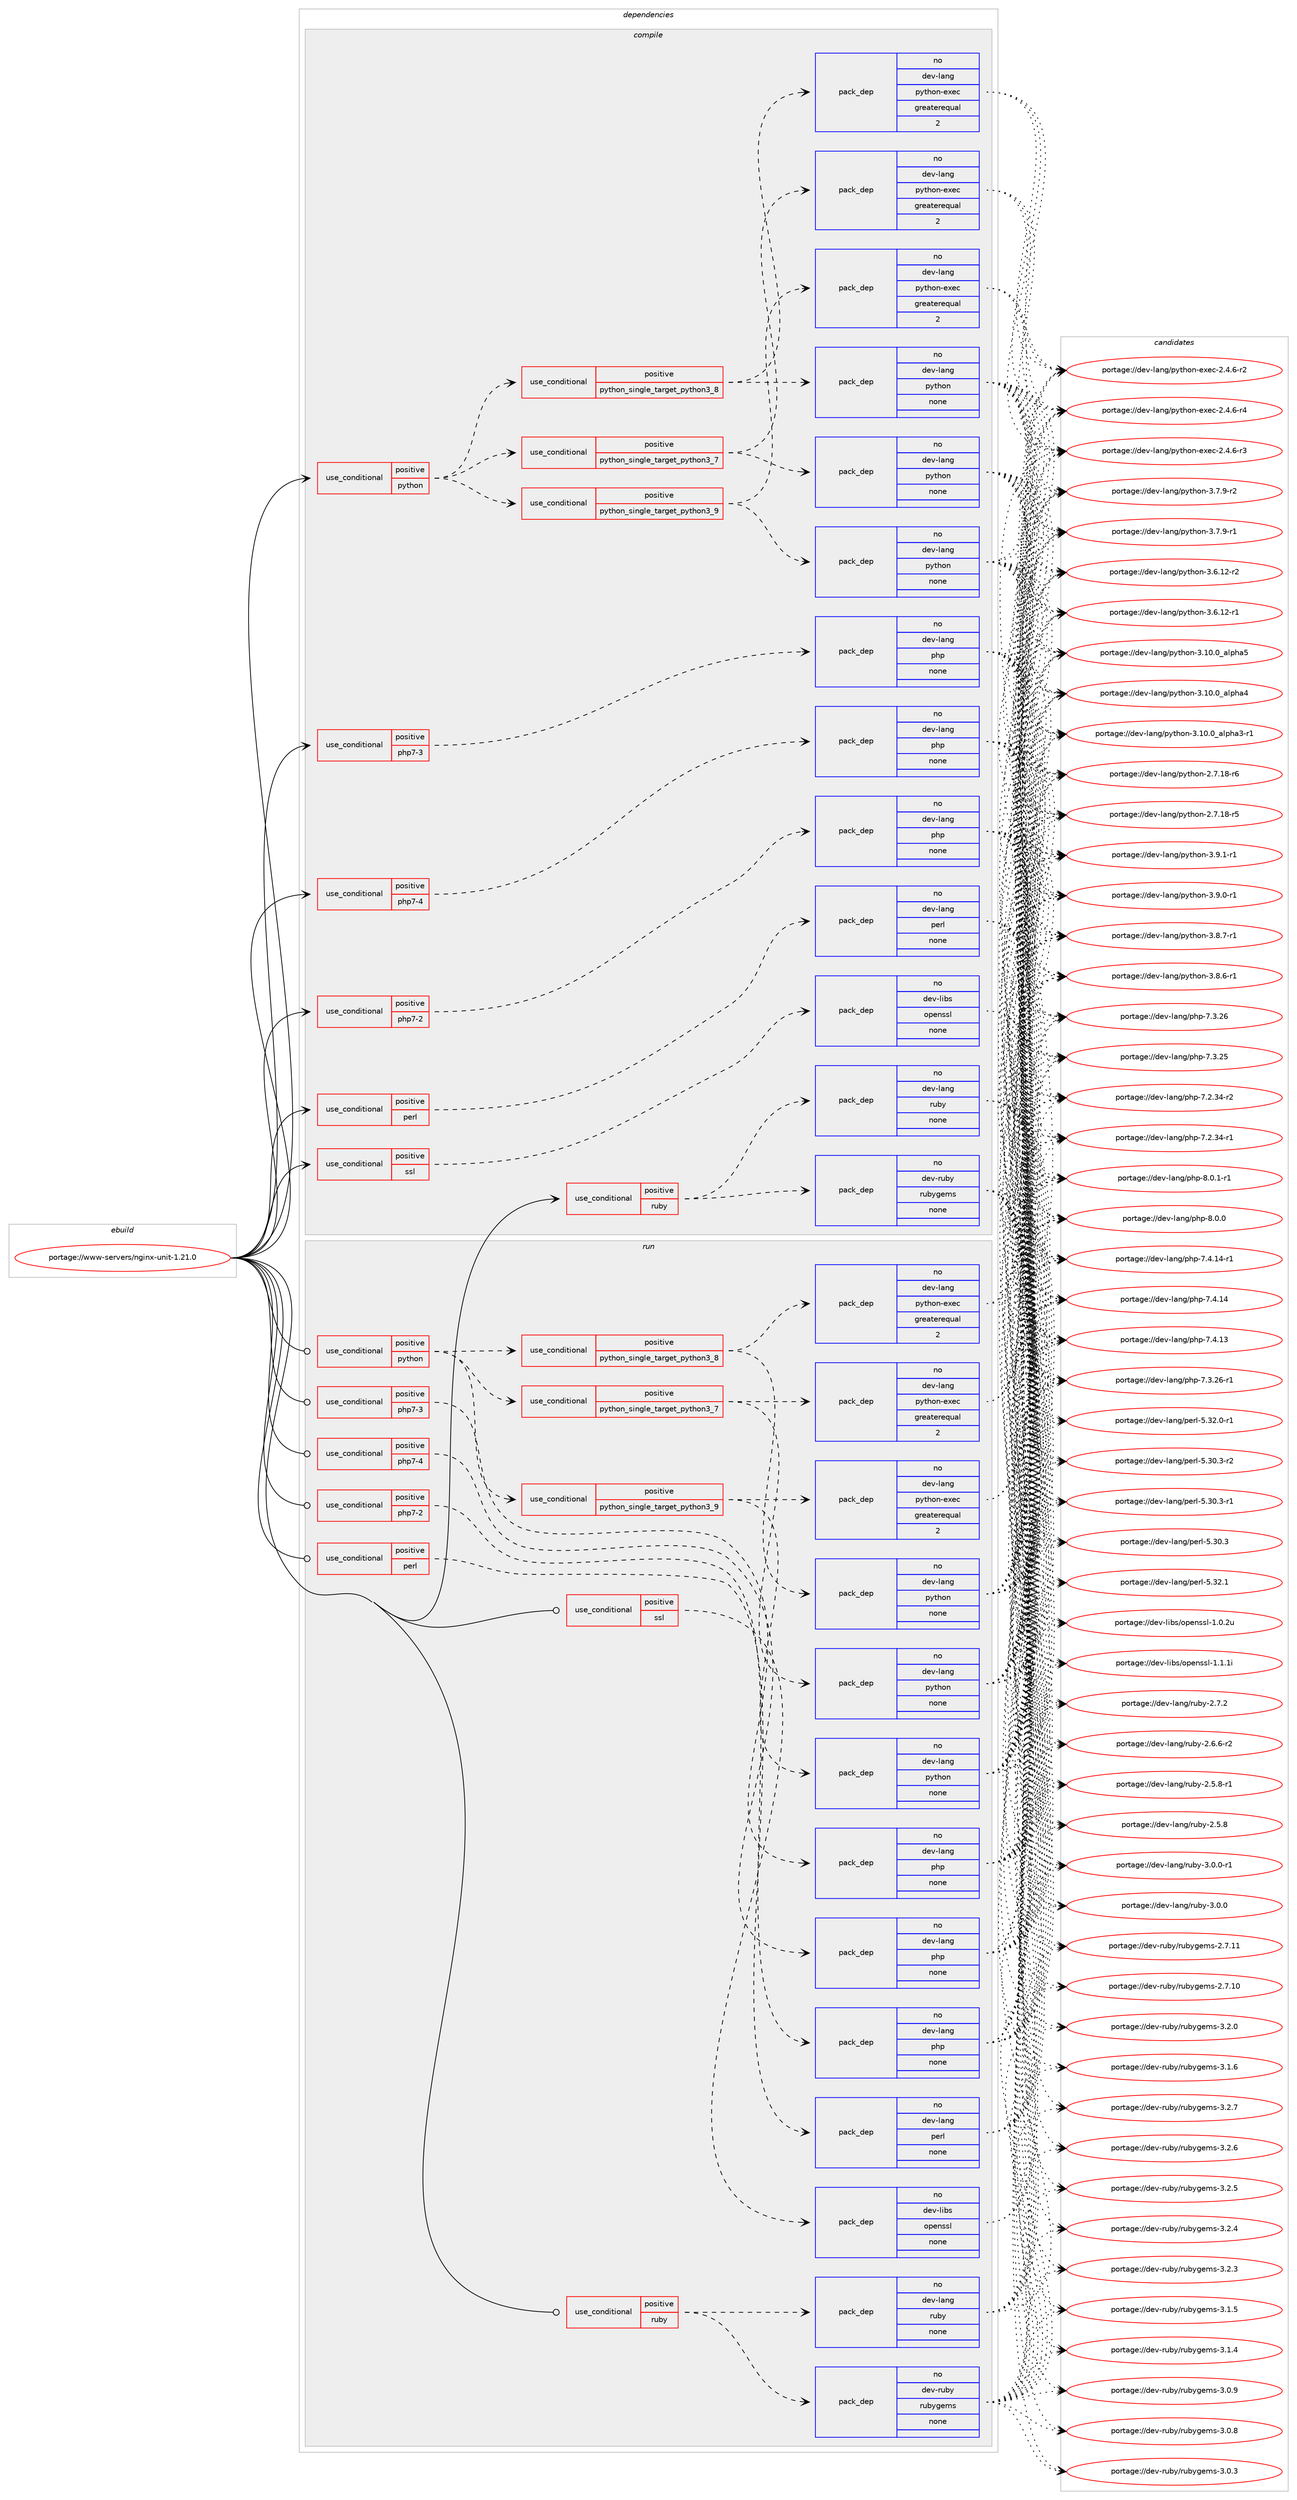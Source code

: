 digraph prolog {

# *************
# Graph options
# *************

newrank=true;
concentrate=true;
compound=true;
graph [rankdir=LR,fontname=Helvetica,fontsize=10,ranksep=1.5];#, ranksep=2.5, nodesep=0.2];
edge  [arrowhead=vee];
node  [fontname=Helvetica,fontsize=10];

# **********
# The ebuild
# **********

subgraph cluster_leftcol {
color=gray;
rank=same;
label=<<i>ebuild</i>>;
id [label="portage://www-servers/nginx-unit-1.21.0", color=red, width=4, href="../www-servers/nginx-unit-1.21.0.svg"];
}

# ****************
# The dependencies
# ****************

subgraph cluster_midcol {
color=gray;
label=<<i>dependencies</i>>;
subgraph cluster_compile {
fillcolor="#eeeeee";
style=filled;
label=<<i>compile</i>>;
subgraph cond739 {
dependency3598 [label=<<TABLE BORDER="0" CELLBORDER="1" CELLSPACING="0" CELLPADDING="4"><TR><TD ROWSPAN="3" CELLPADDING="10">use_conditional</TD></TR><TR><TD>positive</TD></TR><TR><TD>perl</TD></TR></TABLE>>, shape=none, color=red];
subgraph pack2818 {
dependency3599 [label=<<TABLE BORDER="0" CELLBORDER="1" CELLSPACING="0" CELLPADDING="4" WIDTH="220"><TR><TD ROWSPAN="6" CELLPADDING="30">pack_dep</TD></TR><TR><TD WIDTH="110">no</TD></TR><TR><TD>dev-lang</TD></TR><TR><TD>perl</TD></TR><TR><TD>none</TD></TR><TR><TD></TD></TR></TABLE>>, shape=none, color=blue];
}
dependency3598:e -> dependency3599:w [weight=20,style="dashed",arrowhead="vee"];
}
id:e -> dependency3598:w [weight=20,style="solid",arrowhead="vee"];
subgraph cond740 {
dependency3600 [label=<<TABLE BORDER="0" CELLBORDER="1" CELLSPACING="0" CELLPADDING="4"><TR><TD ROWSPAN="3" CELLPADDING="10">use_conditional</TD></TR><TR><TD>positive</TD></TR><TR><TD>php7-2</TD></TR></TABLE>>, shape=none, color=red];
subgraph pack2819 {
dependency3601 [label=<<TABLE BORDER="0" CELLBORDER="1" CELLSPACING="0" CELLPADDING="4" WIDTH="220"><TR><TD ROWSPAN="6" CELLPADDING="30">pack_dep</TD></TR><TR><TD WIDTH="110">no</TD></TR><TR><TD>dev-lang</TD></TR><TR><TD>php</TD></TR><TR><TD>none</TD></TR><TR><TD></TD></TR></TABLE>>, shape=none, color=blue];
}
dependency3600:e -> dependency3601:w [weight=20,style="dashed",arrowhead="vee"];
}
id:e -> dependency3600:w [weight=20,style="solid",arrowhead="vee"];
subgraph cond741 {
dependency3602 [label=<<TABLE BORDER="0" CELLBORDER="1" CELLSPACING="0" CELLPADDING="4"><TR><TD ROWSPAN="3" CELLPADDING="10">use_conditional</TD></TR><TR><TD>positive</TD></TR><TR><TD>php7-3</TD></TR></TABLE>>, shape=none, color=red];
subgraph pack2820 {
dependency3603 [label=<<TABLE BORDER="0" CELLBORDER="1" CELLSPACING="0" CELLPADDING="4" WIDTH="220"><TR><TD ROWSPAN="6" CELLPADDING="30">pack_dep</TD></TR><TR><TD WIDTH="110">no</TD></TR><TR><TD>dev-lang</TD></TR><TR><TD>php</TD></TR><TR><TD>none</TD></TR><TR><TD></TD></TR></TABLE>>, shape=none, color=blue];
}
dependency3602:e -> dependency3603:w [weight=20,style="dashed",arrowhead="vee"];
}
id:e -> dependency3602:w [weight=20,style="solid",arrowhead="vee"];
subgraph cond742 {
dependency3604 [label=<<TABLE BORDER="0" CELLBORDER="1" CELLSPACING="0" CELLPADDING="4"><TR><TD ROWSPAN="3" CELLPADDING="10">use_conditional</TD></TR><TR><TD>positive</TD></TR><TR><TD>php7-4</TD></TR></TABLE>>, shape=none, color=red];
subgraph pack2821 {
dependency3605 [label=<<TABLE BORDER="0" CELLBORDER="1" CELLSPACING="0" CELLPADDING="4" WIDTH="220"><TR><TD ROWSPAN="6" CELLPADDING="30">pack_dep</TD></TR><TR><TD WIDTH="110">no</TD></TR><TR><TD>dev-lang</TD></TR><TR><TD>php</TD></TR><TR><TD>none</TD></TR><TR><TD></TD></TR></TABLE>>, shape=none, color=blue];
}
dependency3604:e -> dependency3605:w [weight=20,style="dashed",arrowhead="vee"];
}
id:e -> dependency3604:w [weight=20,style="solid",arrowhead="vee"];
subgraph cond743 {
dependency3606 [label=<<TABLE BORDER="0" CELLBORDER="1" CELLSPACING="0" CELLPADDING="4"><TR><TD ROWSPAN="3" CELLPADDING="10">use_conditional</TD></TR><TR><TD>positive</TD></TR><TR><TD>python</TD></TR></TABLE>>, shape=none, color=red];
subgraph cond744 {
dependency3607 [label=<<TABLE BORDER="0" CELLBORDER="1" CELLSPACING="0" CELLPADDING="4"><TR><TD ROWSPAN="3" CELLPADDING="10">use_conditional</TD></TR><TR><TD>positive</TD></TR><TR><TD>python_single_target_python3_7</TD></TR></TABLE>>, shape=none, color=red];
subgraph pack2822 {
dependency3608 [label=<<TABLE BORDER="0" CELLBORDER="1" CELLSPACING="0" CELLPADDING="4" WIDTH="220"><TR><TD ROWSPAN="6" CELLPADDING="30">pack_dep</TD></TR><TR><TD WIDTH="110">no</TD></TR><TR><TD>dev-lang</TD></TR><TR><TD>python</TD></TR><TR><TD>none</TD></TR><TR><TD></TD></TR></TABLE>>, shape=none, color=blue];
}
dependency3607:e -> dependency3608:w [weight=20,style="dashed",arrowhead="vee"];
subgraph pack2823 {
dependency3609 [label=<<TABLE BORDER="0" CELLBORDER="1" CELLSPACING="0" CELLPADDING="4" WIDTH="220"><TR><TD ROWSPAN="6" CELLPADDING="30">pack_dep</TD></TR><TR><TD WIDTH="110">no</TD></TR><TR><TD>dev-lang</TD></TR><TR><TD>python-exec</TD></TR><TR><TD>greaterequal</TD></TR><TR><TD>2</TD></TR></TABLE>>, shape=none, color=blue];
}
dependency3607:e -> dependency3609:w [weight=20,style="dashed",arrowhead="vee"];
}
dependency3606:e -> dependency3607:w [weight=20,style="dashed",arrowhead="vee"];
subgraph cond745 {
dependency3610 [label=<<TABLE BORDER="0" CELLBORDER="1" CELLSPACING="0" CELLPADDING="4"><TR><TD ROWSPAN="3" CELLPADDING="10">use_conditional</TD></TR><TR><TD>positive</TD></TR><TR><TD>python_single_target_python3_8</TD></TR></TABLE>>, shape=none, color=red];
subgraph pack2824 {
dependency3611 [label=<<TABLE BORDER="0" CELLBORDER="1" CELLSPACING="0" CELLPADDING="4" WIDTH="220"><TR><TD ROWSPAN="6" CELLPADDING="30">pack_dep</TD></TR><TR><TD WIDTH="110">no</TD></TR><TR><TD>dev-lang</TD></TR><TR><TD>python</TD></TR><TR><TD>none</TD></TR><TR><TD></TD></TR></TABLE>>, shape=none, color=blue];
}
dependency3610:e -> dependency3611:w [weight=20,style="dashed",arrowhead="vee"];
subgraph pack2825 {
dependency3612 [label=<<TABLE BORDER="0" CELLBORDER="1" CELLSPACING="0" CELLPADDING="4" WIDTH="220"><TR><TD ROWSPAN="6" CELLPADDING="30">pack_dep</TD></TR><TR><TD WIDTH="110">no</TD></TR><TR><TD>dev-lang</TD></TR><TR><TD>python-exec</TD></TR><TR><TD>greaterequal</TD></TR><TR><TD>2</TD></TR></TABLE>>, shape=none, color=blue];
}
dependency3610:e -> dependency3612:w [weight=20,style="dashed",arrowhead="vee"];
}
dependency3606:e -> dependency3610:w [weight=20,style="dashed",arrowhead="vee"];
subgraph cond746 {
dependency3613 [label=<<TABLE BORDER="0" CELLBORDER="1" CELLSPACING="0" CELLPADDING="4"><TR><TD ROWSPAN="3" CELLPADDING="10">use_conditional</TD></TR><TR><TD>positive</TD></TR><TR><TD>python_single_target_python3_9</TD></TR></TABLE>>, shape=none, color=red];
subgraph pack2826 {
dependency3614 [label=<<TABLE BORDER="0" CELLBORDER="1" CELLSPACING="0" CELLPADDING="4" WIDTH="220"><TR><TD ROWSPAN="6" CELLPADDING="30">pack_dep</TD></TR><TR><TD WIDTH="110">no</TD></TR><TR><TD>dev-lang</TD></TR><TR><TD>python</TD></TR><TR><TD>none</TD></TR><TR><TD></TD></TR></TABLE>>, shape=none, color=blue];
}
dependency3613:e -> dependency3614:w [weight=20,style="dashed",arrowhead="vee"];
subgraph pack2827 {
dependency3615 [label=<<TABLE BORDER="0" CELLBORDER="1" CELLSPACING="0" CELLPADDING="4" WIDTH="220"><TR><TD ROWSPAN="6" CELLPADDING="30">pack_dep</TD></TR><TR><TD WIDTH="110">no</TD></TR><TR><TD>dev-lang</TD></TR><TR><TD>python-exec</TD></TR><TR><TD>greaterequal</TD></TR><TR><TD>2</TD></TR></TABLE>>, shape=none, color=blue];
}
dependency3613:e -> dependency3615:w [weight=20,style="dashed",arrowhead="vee"];
}
dependency3606:e -> dependency3613:w [weight=20,style="dashed",arrowhead="vee"];
}
id:e -> dependency3606:w [weight=20,style="solid",arrowhead="vee"];
subgraph cond747 {
dependency3616 [label=<<TABLE BORDER="0" CELLBORDER="1" CELLSPACING="0" CELLPADDING="4"><TR><TD ROWSPAN="3" CELLPADDING="10">use_conditional</TD></TR><TR><TD>positive</TD></TR><TR><TD>ruby</TD></TR></TABLE>>, shape=none, color=red];
subgraph pack2828 {
dependency3617 [label=<<TABLE BORDER="0" CELLBORDER="1" CELLSPACING="0" CELLPADDING="4" WIDTH="220"><TR><TD ROWSPAN="6" CELLPADDING="30">pack_dep</TD></TR><TR><TD WIDTH="110">no</TD></TR><TR><TD>dev-lang</TD></TR><TR><TD>ruby</TD></TR><TR><TD>none</TD></TR><TR><TD></TD></TR></TABLE>>, shape=none, color=blue];
}
dependency3616:e -> dependency3617:w [weight=20,style="dashed",arrowhead="vee"];
subgraph pack2829 {
dependency3618 [label=<<TABLE BORDER="0" CELLBORDER="1" CELLSPACING="0" CELLPADDING="4" WIDTH="220"><TR><TD ROWSPAN="6" CELLPADDING="30">pack_dep</TD></TR><TR><TD WIDTH="110">no</TD></TR><TR><TD>dev-ruby</TD></TR><TR><TD>rubygems</TD></TR><TR><TD>none</TD></TR><TR><TD></TD></TR></TABLE>>, shape=none, color=blue];
}
dependency3616:e -> dependency3618:w [weight=20,style="dashed",arrowhead="vee"];
}
id:e -> dependency3616:w [weight=20,style="solid",arrowhead="vee"];
subgraph cond748 {
dependency3619 [label=<<TABLE BORDER="0" CELLBORDER="1" CELLSPACING="0" CELLPADDING="4"><TR><TD ROWSPAN="3" CELLPADDING="10">use_conditional</TD></TR><TR><TD>positive</TD></TR><TR><TD>ssl</TD></TR></TABLE>>, shape=none, color=red];
subgraph pack2830 {
dependency3620 [label=<<TABLE BORDER="0" CELLBORDER="1" CELLSPACING="0" CELLPADDING="4" WIDTH="220"><TR><TD ROWSPAN="6" CELLPADDING="30">pack_dep</TD></TR><TR><TD WIDTH="110">no</TD></TR><TR><TD>dev-libs</TD></TR><TR><TD>openssl</TD></TR><TR><TD>none</TD></TR><TR><TD></TD></TR></TABLE>>, shape=none, color=blue];
}
dependency3619:e -> dependency3620:w [weight=20,style="dashed",arrowhead="vee"];
}
id:e -> dependency3619:w [weight=20,style="solid",arrowhead="vee"];
}
subgraph cluster_compileandrun {
fillcolor="#eeeeee";
style=filled;
label=<<i>compile and run</i>>;
}
subgraph cluster_run {
fillcolor="#eeeeee";
style=filled;
label=<<i>run</i>>;
subgraph cond749 {
dependency3621 [label=<<TABLE BORDER="0" CELLBORDER="1" CELLSPACING="0" CELLPADDING="4"><TR><TD ROWSPAN="3" CELLPADDING="10">use_conditional</TD></TR><TR><TD>positive</TD></TR><TR><TD>perl</TD></TR></TABLE>>, shape=none, color=red];
subgraph pack2831 {
dependency3622 [label=<<TABLE BORDER="0" CELLBORDER="1" CELLSPACING="0" CELLPADDING="4" WIDTH="220"><TR><TD ROWSPAN="6" CELLPADDING="30">pack_dep</TD></TR><TR><TD WIDTH="110">no</TD></TR><TR><TD>dev-lang</TD></TR><TR><TD>perl</TD></TR><TR><TD>none</TD></TR><TR><TD></TD></TR></TABLE>>, shape=none, color=blue];
}
dependency3621:e -> dependency3622:w [weight=20,style="dashed",arrowhead="vee"];
}
id:e -> dependency3621:w [weight=20,style="solid",arrowhead="odot"];
subgraph cond750 {
dependency3623 [label=<<TABLE BORDER="0" CELLBORDER="1" CELLSPACING="0" CELLPADDING="4"><TR><TD ROWSPAN="3" CELLPADDING="10">use_conditional</TD></TR><TR><TD>positive</TD></TR><TR><TD>php7-2</TD></TR></TABLE>>, shape=none, color=red];
subgraph pack2832 {
dependency3624 [label=<<TABLE BORDER="0" CELLBORDER="1" CELLSPACING="0" CELLPADDING="4" WIDTH="220"><TR><TD ROWSPAN="6" CELLPADDING="30">pack_dep</TD></TR><TR><TD WIDTH="110">no</TD></TR><TR><TD>dev-lang</TD></TR><TR><TD>php</TD></TR><TR><TD>none</TD></TR><TR><TD></TD></TR></TABLE>>, shape=none, color=blue];
}
dependency3623:e -> dependency3624:w [weight=20,style="dashed",arrowhead="vee"];
}
id:e -> dependency3623:w [weight=20,style="solid",arrowhead="odot"];
subgraph cond751 {
dependency3625 [label=<<TABLE BORDER="0" CELLBORDER="1" CELLSPACING="0" CELLPADDING="4"><TR><TD ROWSPAN="3" CELLPADDING="10">use_conditional</TD></TR><TR><TD>positive</TD></TR><TR><TD>php7-3</TD></TR></TABLE>>, shape=none, color=red];
subgraph pack2833 {
dependency3626 [label=<<TABLE BORDER="0" CELLBORDER="1" CELLSPACING="0" CELLPADDING="4" WIDTH="220"><TR><TD ROWSPAN="6" CELLPADDING="30">pack_dep</TD></TR><TR><TD WIDTH="110">no</TD></TR><TR><TD>dev-lang</TD></TR><TR><TD>php</TD></TR><TR><TD>none</TD></TR><TR><TD></TD></TR></TABLE>>, shape=none, color=blue];
}
dependency3625:e -> dependency3626:w [weight=20,style="dashed",arrowhead="vee"];
}
id:e -> dependency3625:w [weight=20,style="solid",arrowhead="odot"];
subgraph cond752 {
dependency3627 [label=<<TABLE BORDER="0" CELLBORDER="1" CELLSPACING="0" CELLPADDING="4"><TR><TD ROWSPAN="3" CELLPADDING="10">use_conditional</TD></TR><TR><TD>positive</TD></TR><TR><TD>php7-4</TD></TR></TABLE>>, shape=none, color=red];
subgraph pack2834 {
dependency3628 [label=<<TABLE BORDER="0" CELLBORDER="1" CELLSPACING="0" CELLPADDING="4" WIDTH="220"><TR><TD ROWSPAN="6" CELLPADDING="30">pack_dep</TD></TR><TR><TD WIDTH="110">no</TD></TR><TR><TD>dev-lang</TD></TR><TR><TD>php</TD></TR><TR><TD>none</TD></TR><TR><TD></TD></TR></TABLE>>, shape=none, color=blue];
}
dependency3627:e -> dependency3628:w [weight=20,style="dashed",arrowhead="vee"];
}
id:e -> dependency3627:w [weight=20,style="solid",arrowhead="odot"];
subgraph cond753 {
dependency3629 [label=<<TABLE BORDER="0" CELLBORDER="1" CELLSPACING="0" CELLPADDING="4"><TR><TD ROWSPAN="3" CELLPADDING="10">use_conditional</TD></TR><TR><TD>positive</TD></TR><TR><TD>python</TD></TR></TABLE>>, shape=none, color=red];
subgraph cond754 {
dependency3630 [label=<<TABLE BORDER="0" CELLBORDER="1" CELLSPACING="0" CELLPADDING="4"><TR><TD ROWSPAN="3" CELLPADDING="10">use_conditional</TD></TR><TR><TD>positive</TD></TR><TR><TD>python_single_target_python3_7</TD></TR></TABLE>>, shape=none, color=red];
subgraph pack2835 {
dependency3631 [label=<<TABLE BORDER="0" CELLBORDER="1" CELLSPACING="0" CELLPADDING="4" WIDTH="220"><TR><TD ROWSPAN="6" CELLPADDING="30">pack_dep</TD></TR><TR><TD WIDTH="110">no</TD></TR><TR><TD>dev-lang</TD></TR><TR><TD>python</TD></TR><TR><TD>none</TD></TR><TR><TD></TD></TR></TABLE>>, shape=none, color=blue];
}
dependency3630:e -> dependency3631:w [weight=20,style="dashed",arrowhead="vee"];
subgraph pack2836 {
dependency3632 [label=<<TABLE BORDER="0" CELLBORDER="1" CELLSPACING="0" CELLPADDING="4" WIDTH="220"><TR><TD ROWSPAN="6" CELLPADDING="30">pack_dep</TD></TR><TR><TD WIDTH="110">no</TD></TR><TR><TD>dev-lang</TD></TR><TR><TD>python-exec</TD></TR><TR><TD>greaterequal</TD></TR><TR><TD>2</TD></TR></TABLE>>, shape=none, color=blue];
}
dependency3630:e -> dependency3632:w [weight=20,style="dashed",arrowhead="vee"];
}
dependency3629:e -> dependency3630:w [weight=20,style="dashed",arrowhead="vee"];
subgraph cond755 {
dependency3633 [label=<<TABLE BORDER="0" CELLBORDER="1" CELLSPACING="0" CELLPADDING="4"><TR><TD ROWSPAN="3" CELLPADDING="10">use_conditional</TD></TR><TR><TD>positive</TD></TR><TR><TD>python_single_target_python3_8</TD></TR></TABLE>>, shape=none, color=red];
subgraph pack2837 {
dependency3634 [label=<<TABLE BORDER="0" CELLBORDER="1" CELLSPACING="0" CELLPADDING="4" WIDTH="220"><TR><TD ROWSPAN="6" CELLPADDING="30">pack_dep</TD></TR><TR><TD WIDTH="110">no</TD></TR><TR><TD>dev-lang</TD></TR><TR><TD>python</TD></TR><TR><TD>none</TD></TR><TR><TD></TD></TR></TABLE>>, shape=none, color=blue];
}
dependency3633:e -> dependency3634:w [weight=20,style="dashed",arrowhead="vee"];
subgraph pack2838 {
dependency3635 [label=<<TABLE BORDER="0" CELLBORDER="1" CELLSPACING="0" CELLPADDING="4" WIDTH="220"><TR><TD ROWSPAN="6" CELLPADDING="30">pack_dep</TD></TR><TR><TD WIDTH="110">no</TD></TR><TR><TD>dev-lang</TD></TR><TR><TD>python-exec</TD></TR><TR><TD>greaterequal</TD></TR><TR><TD>2</TD></TR></TABLE>>, shape=none, color=blue];
}
dependency3633:e -> dependency3635:w [weight=20,style="dashed",arrowhead="vee"];
}
dependency3629:e -> dependency3633:w [weight=20,style="dashed",arrowhead="vee"];
subgraph cond756 {
dependency3636 [label=<<TABLE BORDER="0" CELLBORDER="1" CELLSPACING="0" CELLPADDING="4"><TR><TD ROWSPAN="3" CELLPADDING="10">use_conditional</TD></TR><TR><TD>positive</TD></TR><TR><TD>python_single_target_python3_9</TD></TR></TABLE>>, shape=none, color=red];
subgraph pack2839 {
dependency3637 [label=<<TABLE BORDER="0" CELLBORDER="1" CELLSPACING="0" CELLPADDING="4" WIDTH="220"><TR><TD ROWSPAN="6" CELLPADDING="30">pack_dep</TD></TR><TR><TD WIDTH="110">no</TD></TR><TR><TD>dev-lang</TD></TR><TR><TD>python</TD></TR><TR><TD>none</TD></TR><TR><TD></TD></TR></TABLE>>, shape=none, color=blue];
}
dependency3636:e -> dependency3637:w [weight=20,style="dashed",arrowhead="vee"];
subgraph pack2840 {
dependency3638 [label=<<TABLE BORDER="0" CELLBORDER="1" CELLSPACING="0" CELLPADDING="4" WIDTH="220"><TR><TD ROWSPAN="6" CELLPADDING="30">pack_dep</TD></TR><TR><TD WIDTH="110">no</TD></TR><TR><TD>dev-lang</TD></TR><TR><TD>python-exec</TD></TR><TR><TD>greaterequal</TD></TR><TR><TD>2</TD></TR></TABLE>>, shape=none, color=blue];
}
dependency3636:e -> dependency3638:w [weight=20,style="dashed",arrowhead="vee"];
}
dependency3629:e -> dependency3636:w [weight=20,style="dashed",arrowhead="vee"];
}
id:e -> dependency3629:w [weight=20,style="solid",arrowhead="odot"];
subgraph cond757 {
dependency3639 [label=<<TABLE BORDER="0" CELLBORDER="1" CELLSPACING="0" CELLPADDING="4"><TR><TD ROWSPAN="3" CELLPADDING="10">use_conditional</TD></TR><TR><TD>positive</TD></TR><TR><TD>ruby</TD></TR></TABLE>>, shape=none, color=red];
subgraph pack2841 {
dependency3640 [label=<<TABLE BORDER="0" CELLBORDER="1" CELLSPACING="0" CELLPADDING="4" WIDTH="220"><TR><TD ROWSPAN="6" CELLPADDING="30">pack_dep</TD></TR><TR><TD WIDTH="110">no</TD></TR><TR><TD>dev-lang</TD></TR><TR><TD>ruby</TD></TR><TR><TD>none</TD></TR><TR><TD></TD></TR></TABLE>>, shape=none, color=blue];
}
dependency3639:e -> dependency3640:w [weight=20,style="dashed",arrowhead="vee"];
subgraph pack2842 {
dependency3641 [label=<<TABLE BORDER="0" CELLBORDER="1" CELLSPACING="0" CELLPADDING="4" WIDTH="220"><TR><TD ROWSPAN="6" CELLPADDING="30">pack_dep</TD></TR><TR><TD WIDTH="110">no</TD></TR><TR><TD>dev-ruby</TD></TR><TR><TD>rubygems</TD></TR><TR><TD>none</TD></TR><TR><TD></TD></TR></TABLE>>, shape=none, color=blue];
}
dependency3639:e -> dependency3641:w [weight=20,style="dashed",arrowhead="vee"];
}
id:e -> dependency3639:w [weight=20,style="solid",arrowhead="odot"];
subgraph cond758 {
dependency3642 [label=<<TABLE BORDER="0" CELLBORDER="1" CELLSPACING="0" CELLPADDING="4"><TR><TD ROWSPAN="3" CELLPADDING="10">use_conditional</TD></TR><TR><TD>positive</TD></TR><TR><TD>ssl</TD></TR></TABLE>>, shape=none, color=red];
subgraph pack2843 {
dependency3643 [label=<<TABLE BORDER="0" CELLBORDER="1" CELLSPACING="0" CELLPADDING="4" WIDTH="220"><TR><TD ROWSPAN="6" CELLPADDING="30">pack_dep</TD></TR><TR><TD WIDTH="110">no</TD></TR><TR><TD>dev-libs</TD></TR><TR><TD>openssl</TD></TR><TR><TD>none</TD></TR><TR><TD></TD></TR></TABLE>>, shape=none, color=blue];
}
dependency3642:e -> dependency3643:w [weight=20,style="dashed",arrowhead="vee"];
}
id:e -> dependency3642:w [weight=20,style="solid",arrowhead="odot"];
}
}

# **************
# The candidates
# **************

subgraph cluster_choices {
rank=same;
color=gray;
label=<<i>candidates</i>>;

subgraph choice2818 {
color=black;
nodesep=1;
choice10010111845108971101034711210111410845534651504649 [label="portage://dev-lang/perl-5.32.1", color=red, width=4,href="../dev-lang/perl-5.32.1.svg"];
choice100101118451089711010347112101114108455346515046484511449 [label="portage://dev-lang/perl-5.32.0-r1", color=red, width=4,href="../dev-lang/perl-5.32.0-r1.svg"];
choice100101118451089711010347112101114108455346514846514511450 [label="portage://dev-lang/perl-5.30.3-r2", color=red, width=4,href="../dev-lang/perl-5.30.3-r2.svg"];
choice100101118451089711010347112101114108455346514846514511449 [label="portage://dev-lang/perl-5.30.3-r1", color=red, width=4,href="../dev-lang/perl-5.30.3-r1.svg"];
choice10010111845108971101034711210111410845534651484651 [label="portage://dev-lang/perl-5.30.3", color=red, width=4,href="../dev-lang/perl-5.30.3.svg"];
dependency3599:e -> choice10010111845108971101034711210111410845534651504649:w [style=dotted,weight="100"];
dependency3599:e -> choice100101118451089711010347112101114108455346515046484511449:w [style=dotted,weight="100"];
dependency3599:e -> choice100101118451089711010347112101114108455346514846514511450:w [style=dotted,weight="100"];
dependency3599:e -> choice100101118451089711010347112101114108455346514846514511449:w [style=dotted,weight="100"];
dependency3599:e -> choice10010111845108971101034711210111410845534651484651:w [style=dotted,weight="100"];
}
subgraph choice2819 {
color=black;
nodesep=1;
choice1001011184510897110103471121041124556464846494511449 [label="portage://dev-lang/php-8.0.1-r1", color=red, width=4,href="../dev-lang/php-8.0.1-r1.svg"];
choice100101118451089711010347112104112455646484648 [label="portage://dev-lang/php-8.0.0", color=red, width=4,href="../dev-lang/php-8.0.0.svg"];
choice100101118451089711010347112104112455546524649524511449 [label="portage://dev-lang/php-7.4.14-r1", color=red, width=4,href="../dev-lang/php-7.4.14-r1.svg"];
choice10010111845108971101034711210411245554652464952 [label="portage://dev-lang/php-7.4.14", color=red, width=4,href="../dev-lang/php-7.4.14.svg"];
choice10010111845108971101034711210411245554652464951 [label="portage://dev-lang/php-7.4.13", color=red, width=4,href="../dev-lang/php-7.4.13.svg"];
choice100101118451089711010347112104112455546514650544511449 [label="portage://dev-lang/php-7.3.26-r1", color=red, width=4,href="../dev-lang/php-7.3.26-r1.svg"];
choice10010111845108971101034711210411245554651465054 [label="portage://dev-lang/php-7.3.26", color=red, width=4,href="../dev-lang/php-7.3.26.svg"];
choice10010111845108971101034711210411245554651465053 [label="portage://dev-lang/php-7.3.25", color=red, width=4,href="../dev-lang/php-7.3.25.svg"];
choice100101118451089711010347112104112455546504651524511450 [label="portage://dev-lang/php-7.2.34-r2", color=red, width=4,href="../dev-lang/php-7.2.34-r2.svg"];
choice100101118451089711010347112104112455546504651524511449 [label="portage://dev-lang/php-7.2.34-r1", color=red, width=4,href="../dev-lang/php-7.2.34-r1.svg"];
dependency3601:e -> choice1001011184510897110103471121041124556464846494511449:w [style=dotted,weight="100"];
dependency3601:e -> choice100101118451089711010347112104112455646484648:w [style=dotted,weight="100"];
dependency3601:e -> choice100101118451089711010347112104112455546524649524511449:w [style=dotted,weight="100"];
dependency3601:e -> choice10010111845108971101034711210411245554652464952:w [style=dotted,weight="100"];
dependency3601:e -> choice10010111845108971101034711210411245554652464951:w [style=dotted,weight="100"];
dependency3601:e -> choice100101118451089711010347112104112455546514650544511449:w [style=dotted,weight="100"];
dependency3601:e -> choice10010111845108971101034711210411245554651465054:w [style=dotted,weight="100"];
dependency3601:e -> choice10010111845108971101034711210411245554651465053:w [style=dotted,weight="100"];
dependency3601:e -> choice100101118451089711010347112104112455546504651524511450:w [style=dotted,weight="100"];
dependency3601:e -> choice100101118451089711010347112104112455546504651524511449:w [style=dotted,weight="100"];
}
subgraph choice2820 {
color=black;
nodesep=1;
choice1001011184510897110103471121041124556464846494511449 [label="portage://dev-lang/php-8.0.1-r1", color=red, width=4,href="../dev-lang/php-8.0.1-r1.svg"];
choice100101118451089711010347112104112455646484648 [label="portage://dev-lang/php-8.0.0", color=red, width=4,href="../dev-lang/php-8.0.0.svg"];
choice100101118451089711010347112104112455546524649524511449 [label="portage://dev-lang/php-7.4.14-r1", color=red, width=4,href="../dev-lang/php-7.4.14-r1.svg"];
choice10010111845108971101034711210411245554652464952 [label="portage://dev-lang/php-7.4.14", color=red, width=4,href="../dev-lang/php-7.4.14.svg"];
choice10010111845108971101034711210411245554652464951 [label="portage://dev-lang/php-7.4.13", color=red, width=4,href="../dev-lang/php-7.4.13.svg"];
choice100101118451089711010347112104112455546514650544511449 [label="portage://dev-lang/php-7.3.26-r1", color=red, width=4,href="../dev-lang/php-7.3.26-r1.svg"];
choice10010111845108971101034711210411245554651465054 [label="portage://dev-lang/php-7.3.26", color=red, width=4,href="../dev-lang/php-7.3.26.svg"];
choice10010111845108971101034711210411245554651465053 [label="portage://dev-lang/php-7.3.25", color=red, width=4,href="../dev-lang/php-7.3.25.svg"];
choice100101118451089711010347112104112455546504651524511450 [label="portage://dev-lang/php-7.2.34-r2", color=red, width=4,href="../dev-lang/php-7.2.34-r2.svg"];
choice100101118451089711010347112104112455546504651524511449 [label="portage://dev-lang/php-7.2.34-r1", color=red, width=4,href="../dev-lang/php-7.2.34-r1.svg"];
dependency3603:e -> choice1001011184510897110103471121041124556464846494511449:w [style=dotted,weight="100"];
dependency3603:e -> choice100101118451089711010347112104112455646484648:w [style=dotted,weight="100"];
dependency3603:e -> choice100101118451089711010347112104112455546524649524511449:w [style=dotted,weight="100"];
dependency3603:e -> choice10010111845108971101034711210411245554652464952:w [style=dotted,weight="100"];
dependency3603:e -> choice10010111845108971101034711210411245554652464951:w [style=dotted,weight="100"];
dependency3603:e -> choice100101118451089711010347112104112455546514650544511449:w [style=dotted,weight="100"];
dependency3603:e -> choice10010111845108971101034711210411245554651465054:w [style=dotted,weight="100"];
dependency3603:e -> choice10010111845108971101034711210411245554651465053:w [style=dotted,weight="100"];
dependency3603:e -> choice100101118451089711010347112104112455546504651524511450:w [style=dotted,weight="100"];
dependency3603:e -> choice100101118451089711010347112104112455546504651524511449:w [style=dotted,weight="100"];
}
subgraph choice2821 {
color=black;
nodesep=1;
choice1001011184510897110103471121041124556464846494511449 [label="portage://dev-lang/php-8.0.1-r1", color=red, width=4,href="../dev-lang/php-8.0.1-r1.svg"];
choice100101118451089711010347112104112455646484648 [label="portage://dev-lang/php-8.0.0", color=red, width=4,href="../dev-lang/php-8.0.0.svg"];
choice100101118451089711010347112104112455546524649524511449 [label="portage://dev-lang/php-7.4.14-r1", color=red, width=4,href="../dev-lang/php-7.4.14-r1.svg"];
choice10010111845108971101034711210411245554652464952 [label="portage://dev-lang/php-7.4.14", color=red, width=4,href="../dev-lang/php-7.4.14.svg"];
choice10010111845108971101034711210411245554652464951 [label="portage://dev-lang/php-7.4.13", color=red, width=4,href="../dev-lang/php-7.4.13.svg"];
choice100101118451089711010347112104112455546514650544511449 [label="portage://dev-lang/php-7.3.26-r1", color=red, width=4,href="../dev-lang/php-7.3.26-r1.svg"];
choice10010111845108971101034711210411245554651465054 [label="portage://dev-lang/php-7.3.26", color=red, width=4,href="../dev-lang/php-7.3.26.svg"];
choice10010111845108971101034711210411245554651465053 [label="portage://dev-lang/php-7.3.25", color=red, width=4,href="../dev-lang/php-7.3.25.svg"];
choice100101118451089711010347112104112455546504651524511450 [label="portage://dev-lang/php-7.2.34-r2", color=red, width=4,href="../dev-lang/php-7.2.34-r2.svg"];
choice100101118451089711010347112104112455546504651524511449 [label="portage://dev-lang/php-7.2.34-r1", color=red, width=4,href="../dev-lang/php-7.2.34-r1.svg"];
dependency3605:e -> choice1001011184510897110103471121041124556464846494511449:w [style=dotted,weight="100"];
dependency3605:e -> choice100101118451089711010347112104112455646484648:w [style=dotted,weight="100"];
dependency3605:e -> choice100101118451089711010347112104112455546524649524511449:w [style=dotted,weight="100"];
dependency3605:e -> choice10010111845108971101034711210411245554652464952:w [style=dotted,weight="100"];
dependency3605:e -> choice10010111845108971101034711210411245554652464951:w [style=dotted,weight="100"];
dependency3605:e -> choice100101118451089711010347112104112455546514650544511449:w [style=dotted,weight="100"];
dependency3605:e -> choice10010111845108971101034711210411245554651465054:w [style=dotted,weight="100"];
dependency3605:e -> choice10010111845108971101034711210411245554651465053:w [style=dotted,weight="100"];
dependency3605:e -> choice100101118451089711010347112104112455546504651524511450:w [style=dotted,weight="100"];
dependency3605:e -> choice100101118451089711010347112104112455546504651524511449:w [style=dotted,weight="100"];
}
subgraph choice2822 {
color=black;
nodesep=1;
choice1001011184510897110103471121211161041111104551465746494511449 [label="portage://dev-lang/python-3.9.1-r1", color=red, width=4,href="../dev-lang/python-3.9.1-r1.svg"];
choice1001011184510897110103471121211161041111104551465746484511449 [label="portage://dev-lang/python-3.9.0-r1", color=red, width=4,href="../dev-lang/python-3.9.0-r1.svg"];
choice1001011184510897110103471121211161041111104551465646554511449 [label="portage://dev-lang/python-3.8.7-r1", color=red, width=4,href="../dev-lang/python-3.8.7-r1.svg"];
choice1001011184510897110103471121211161041111104551465646544511449 [label="portage://dev-lang/python-3.8.6-r1", color=red, width=4,href="../dev-lang/python-3.8.6-r1.svg"];
choice1001011184510897110103471121211161041111104551465546574511450 [label="portage://dev-lang/python-3.7.9-r2", color=red, width=4,href="../dev-lang/python-3.7.9-r2.svg"];
choice1001011184510897110103471121211161041111104551465546574511449 [label="portage://dev-lang/python-3.7.9-r1", color=red, width=4,href="../dev-lang/python-3.7.9-r1.svg"];
choice100101118451089711010347112121116104111110455146544649504511450 [label="portage://dev-lang/python-3.6.12-r2", color=red, width=4,href="../dev-lang/python-3.6.12-r2.svg"];
choice100101118451089711010347112121116104111110455146544649504511449 [label="portage://dev-lang/python-3.6.12-r1", color=red, width=4,href="../dev-lang/python-3.6.12-r1.svg"];
choice1001011184510897110103471121211161041111104551464948464895971081121049753 [label="portage://dev-lang/python-3.10.0_alpha5", color=red, width=4,href="../dev-lang/python-3.10.0_alpha5.svg"];
choice1001011184510897110103471121211161041111104551464948464895971081121049752 [label="portage://dev-lang/python-3.10.0_alpha4", color=red, width=4,href="../dev-lang/python-3.10.0_alpha4.svg"];
choice10010111845108971101034711212111610411111045514649484648959710811210497514511449 [label="portage://dev-lang/python-3.10.0_alpha3-r1", color=red, width=4,href="../dev-lang/python-3.10.0_alpha3-r1.svg"];
choice100101118451089711010347112121116104111110455046554649564511454 [label="portage://dev-lang/python-2.7.18-r6", color=red, width=4,href="../dev-lang/python-2.7.18-r6.svg"];
choice100101118451089711010347112121116104111110455046554649564511453 [label="portage://dev-lang/python-2.7.18-r5", color=red, width=4,href="../dev-lang/python-2.7.18-r5.svg"];
dependency3608:e -> choice1001011184510897110103471121211161041111104551465746494511449:w [style=dotted,weight="100"];
dependency3608:e -> choice1001011184510897110103471121211161041111104551465746484511449:w [style=dotted,weight="100"];
dependency3608:e -> choice1001011184510897110103471121211161041111104551465646554511449:w [style=dotted,weight="100"];
dependency3608:e -> choice1001011184510897110103471121211161041111104551465646544511449:w [style=dotted,weight="100"];
dependency3608:e -> choice1001011184510897110103471121211161041111104551465546574511450:w [style=dotted,weight="100"];
dependency3608:e -> choice1001011184510897110103471121211161041111104551465546574511449:w [style=dotted,weight="100"];
dependency3608:e -> choice100101118451089711010347112121116104111110455146544649504511450:w [style=dotted,weight="100"];
dependency3608:e -> choice100101118451089711010347112121116104111110455146544649504511449:w [style=dotted,weight="100"];
dependency3608:e -> choice1001011184510897110103471121211161041111104551464948464895971081121049753:w [style=dotted,weight="100"];
dependency3608:e -> choice1001011184510897110103471121211161041111104551464948464895971081121049752:w [style=dotted,weight="100"];
dependency3608:e -> choice10010111845108971101034711212111610411111045514649484648959710811210497514511449:w [style=dotted,weight="100"];
dependency3608:e -> choice100101118451089711010347112121116104111110455046554649564511454:w [style=dotted,weight="100"];
dependency3608:e -> choice100101118451089711010347112121116104111110455046554649564511453:w [style=dotted,weight="100"];
}
subgraph choice2823 {
color=black;
nodesep=1;
choice10010111845108971101034711212111610411111045101120101994550465246544511452 [label="portage://dev-lang/python-exec-2.4.6-r4", color=red, width=4,href="../dev-lang/python-exec-2.4.6-r4.svg"];
choice10010111845108971101034711212111610411111045101120101994550465246544511451 [label="portage://dev-lang/python-exec-2.4.6-r3", color=red, width=4,href="../dev-lang/python-exec-2.4.6-r3.svg"];
choice10010111845108971101034711212111610411111045101120101994550465246544511450 [label="portage://dev-lang/python-exec-2.4.6-r2", color=red, width=4,href="../dev-lang/python-exec-2.4.6-r2.svg"];
dependency3609:e -> choice10010111845108971101034711212111610411111045101120101994550465246544511452:w [style=dotted,weight="100"];
dependency3609:e -> choice10010111845108971101034711212111610411111045101120101994550465246544511451:w [style=dotted,weight="100"];
dependency3609:e -> choice10010111845108971101034711212111610411111045101120101994550465246544511450:w [style=dotted,weight="100"];
}
subgraph choice2824 {
color=black;
nodesep=1;
choice1001011184510897110103471121211161041111104551465746494511449 [label="portage://dev-lang/python-3.9.1-r1", color=red, width=4,href="../dev-lang/python-3.9.1-r1.svg"];
choice1001011184510897110103471121211161041111104551465746484511449 [label="portage://dev-lang/python-3.9.0-r1", color=red, width=4,href="../dev-lang/python-3.9.0-r1.svg"];
choice1001011184510897110103471121211161041111104551465646554511449 [label="portage://dev-lang/python-3.8.7-r1", color=red, width=4,href="../dev-lang/python-3.8.7-r1.svg"];
choice1001011184510897110103471121211161041111104551465646544511449 [label="portage://dev-lang/python-3.8.6-r1", color=red, width=4,href="../dev-lang/python-3.8.6-r1.svg"];
choice1001011184510897110103471121211161041111104551465546574511450 [label="portage://dev-lang/python-3.7.9-r2", color=red, width=4,href="../dev-lang/python-3.7.9-r2.svg"];
choice1001011184510897110103471121211161041111104551465546574511449 [label="portage://dev-lang/python-3.7.9-r1", color=red, width=4,href="../dev-lang/python-3.7.9-r1.svg"];
choice100101118451089711010347112121116104111110455146544649504511450 [label="portage://dev-lang/python-3.6.12-r2", color=red, width=4,href="../dev-lang/python-3.6.12-r2.svg"];
choice100101118451089711010347112121116104111110455146544649504511449 [label="portage://dev-lang/python-3.6.12-r1", color=red, width=4,href="../dev-lang/python-3.6.12-r1.svg"];
choice1001011184510897110103471121211161041111104551464948464895971081121049753 [label="portage://dev-lang/python-3.10.0_alpha5", color=red, width=4,href="../dev-lang/python-3.10.0_alpha5.svg"];
choice1001011184510897110103471121211161041111104551464948464895971081121049752 [label="portage://dev-lang/python-3.10.0_alpha4", color=red, width=4,href="../dev-lang/python-3.10.0_alpha4.svg"];
choice10010111845108971101034711212111610411111045514649484648959710811210497514511449 [label="portage://dev-lang/python-3.10.0_alpha3-r1", color=red, width=4,href="../dev-lang/python-3.10.0_alpha3-r1.svg"];
choice100101118451089711010347112121116104111110455046554649564511454 [label="portage://dev-lang/python-2.7.18-r6", color=red, width=4,href="../dev-lang/python-2.7.18-r6.svg"];
choice100101118451089711010347112121116104111110455046554649564511453 [label="portage://dev-lang/python-2.7.18-r5", color=red, width=4,href="../dev-lang/python-2.7.18-r5.svg"];
dependency3611:e -> choice1001011184510897110103471121211161041111104551465746494511449:w [style=dotted,weight="100"];
dependency3611:e -> choice1001011184510897110103471121211161041111104551465746484511449:w [style=dotted,weight="100"];
dependency3611:e -> choice1001011184510897110103471121211161041111104551465646554511449:w [style=dotted,weight="100"];
dependency3611:e -> choice1001011184510897110103471121211161041111104551465646544511449:w [style=dotted,weight="100"];
dependency3611:e -> choice1001011184510897110103471121211161041111104551465546574511450:w [style=dotted,weight="100"];
dependency3611:e -> choice1001011184510897110103471121211161041111104551465546574511449:w [style=dotted,weight="100"];
dependency3611:e -> choice100101118451089711010347112121116104111110455146544649504511450:w [style=dotted,weight="100"];
dependency3611:e -> choice100101118451089711010347112121116104111110455146544649504511449:w [style=dotted,weight="100"];
dependency3611:e -> choice1001011184510897110103471121211161041111104551464948464895971081121049753:w [style=dotted,weight="100"];
dependency3611:e -> choice1001011184510897110103471121211161041111104551464948464895971081121049752:w [style=dotted,weight="100"];
dependency3611:e -> choice10010111845108971101034711212111610411111045514649484648959710811210497514511449:w [style=dotted,weight="100"];
dependency3611:e -> choice100101118451089711010347112121116104111110455046554649564511454:w [style=dotted,weight="100"];
dependency3611:e -> choice100101118451089711010347112121116104111110455046554649564511453:w [style=dotted,weight="100"];
}
subgraph choice2825 {
color=black;
nodesep=1;
choice10010111845108971101034711212111610411111045101120101994550465246544511452 [label="portage://dev-lang/python-exec-2.4.6-r4", color=red, width=4,href="../dev-lang/python-exec-2.4.6-r4.svg"];
choice10010111845108971101034711212111610411111045101120101994550465246544511451 [label="portage://dev-lang/python-exec-2.4.6-r3", color=red, width=4,href="../dev-lang/python-exec-2.4.6-r3.svg"];
choice10010111845108971101034711212111610411111045101120101994550465246544511450 [label="portage://dev-lang/python-exec-2.4.6-r2", color=red, width=4,href="../dev-lang/python-exec-2.4.6-r2.svg"];
dependency3612:e -> choice10010111845108971101034711212111610411111045101120101994550465246544511452:w [style=dotted,weight="100"];
dependency3612:e -> choice10010111845108971101034711212111610411111045101120101994550465246544511451:w [style=dotted,weight="100"];
dependency3612:e -> choice10010111845108971101034711212111610411111045101120101994550465246544511450:w [style=dotted,weight="100"];
}
subgraph choice2826 {
color=black;
nodesep=1;
choice1001011184510897110103471121211161041111104551465746494511449 [label="portage://dev-lang/python-3.9.1-r1", color=red, width=4,href="../dev-lang/python-3.9.1-r1.svg"];
choice1001011184510897110103471121211161041111104551465746484511449 [label="portage://dev-lang/python-3.9.0-r1", color=red, width=4,href="../dev-lang/python-3.9.0-r1.svg"];
choice1001011184510897110103471121211161041111104551465646554511449 [label="portage://dev-lang/python-3.8.7-r1", color=red, width=4,href="../dev-lang/python-3.8.7-r1.svg"];
choice1001011184510897110103471121211161041111104551465646544511449 [label="portage://dev-lang/python-3.8.6-r1", color=red, width=4,href="../dev-lang/python-3.8.6-r1.svg"];
choice1001011184510897110103471121211161041111104551465546574511450 [label="portage://dev-lang/python-3.7.9-r2", color=red, width=4,href="../dev-lang/python-3.7.9-r2.svg"];
choice1001011184510897110103471121211161041111104551465546574511449 [label="portage://dev-lang/python-3.7.9-r1", color=red, width=4,href="../dev-lang/python-3.7.9-r1.svg"];
choice100101118451089711010347112121116104111110455146544649504511450 [label="portage://dev-lang/python-3.6.12-r2", color=red, width=4,href="../dev-lang/python-3.6.12-r2.svg"];
choice100101118451089711010347112121116104111110455146544649504511449 [label="portage://dev-lang/python-3.6.12-r1", color=red, width=4,href="../dev-lang/python-3.6.12-r1.svg"];
choice1001011184510897110103471121211161041111104551464948464895971081121049753 [label="portage://dev-lang/python-3.10.0_alpha5", color=red, width=4,href="../dev-lang/python-3.10.0_alpha5.svg"];
choice1001011184510897110103471121211161041111104551464948464895971081121049752 [label="portage://dev-lang/python-3.10.0_alpha4", color=red, width=4,href="../dev-lang/python-3.10.0_alpha4.svg"];
choice10010111845108971101034711212111610411111045514649484648959710811210497514511449 [label="portage://dev-lang/python-3.10.0_alpha3-r1", color=red, width=4,href="../dev-lang/python-3.10.0_alpha3-r1.svg"];
choice100101118451089711010347112121116104111110455046554649564511454 [label="portage://dev-lang/python-2.7.18-r6", color=red, width=4,href="../dev-lang/python-2.7.18-r6.svg"];
choice100101118451089711010347112121116104111110455046554649564511453 [label="portage://dev-lang/python-2.7.18-r5", color=red, width=4,href="../dev-lang/python-2.7.18-r5.svg"];
dependency3614:e -> choice1001011184510897110103471121211161041111104551465746494511449:w [style=dotted,weight="100"];
dependency3614:e -> choice1001011184510897110103471121211161041111104551465746484511449:w [style=dotted,weight="100"];
dependency3614:e -> choice1001011184510897110103471121211161041111104551465646554511449:w [style=dotted,weight="100"];
dependency3614:e -> choice1001011184510897110103471121211161041111104551465646544511449:w [style=dotted,weight="100"];
dependency3614:e -> choice1001011184510897110103471121211161041111104551465546574511450:w [style=dotted,weight="100"];
dependency3614:e -> choice1001011184510897110103471121211161041111104551465546574511449:w [style=dotted,weight="100"];
dependency3614:e -> choice100101118451089711010347112121116104111110455146544649504511450:w [style=dotted,weight="100"];
dependency3614:e -> choice100101118451089711010347112121116104111110455146544649504511449:w [style=dotted,weight="100"];
dependency3614:e -> choice1001011184510897110103471121211161041111104551464948464895971081121049753:w [style=dotted,weight="100"];
dependency3614:e -> choice1001011184510897110103471121211161041111104551464948464895971081121049752:w [style=dotted,weight="100"];
dependency3614:e -> choice10010111845108971101034711212111610411111045514649484648959710811210497514511449:w [style=dotted,weight="100"];
dependency3614:e -> choice100101118451089711010347112121116104111110455046554649564511454:w [style=dotted,weight="100"];
dependency3614:e -> choice100101118451089711010347112121116104111110455046554649564511453:w [style=dotted,weight="100"];
}
subgraph choice2827 {
color=black;
nodesep=1;
choice10010111845108971101034711212111610411111045101120101994550465246544511452 [label="portage://dev-lang/python-exec-2.4.6-r4", color=red, width=4,href="../dev-lang/python-exec-2.4.6-r4.svg"];
choice10010111845108971101034711212111610411111045101120101994550465246544511451 [label="portage://dev-lang/python-exec-2.4.6-r3", color=red, width=4,href="../dev-lang/python-exec-2.4.6-r3.svg"];
choice10010111845108971101034711212111610411111045101120101994550465246544511450 [label="portage://dev-lang/python-exec-2.4.6-r2", color=red, width=4,href="../dev-lang/python-exec-2.4.6-r2.svg"];
dependency3615:e -> choice10010111845108971101034711212111610411111045101120101994550465246544511452:w [style=dotted,weight="100"];
dependency3615:e -> choice10010111845108971101034711212111610411111045101120101994550465246544511451:w [style=dotted,weight="100"];
dependency3615:e -> choice10010111845108971101034711212111610411111045101120101994550465246544511450:w [style=dotted,weight="100"];
}
subgraph choice2828 {
color=black;
nodesep=1;
choice100101118451089711010347114117981214551464846484511449 [label="portage://dev-lang/ruby-3.0.0-r1", color=red, width=4,href="../dev-lang/ruby-3.0.0-r1.svg"];
choice10010111845108971101034711411798121455146484648 [label="portage://dev-lang/ruby-3.0.0", color=red, width=4,href="../dev-lang/ruby-3.0.0.svg"];
choice10010111845108971101034711411798121455046554650 [label="portage://dev-lang/ruby-2.7.2", color=red, width=4,href="../dev-lang/ruby-2.7.2.svg"];
choice100101118451089711010347114117981214550465446544511450 [label="portage://dev-lang/ruby-2.6.6-r2", color=red, width=4,href="../dev-lang/ruby-2.6.6-r2.svg"];
choice100101118451089711010347114117981214550465346564511449 [label="portage://dev-lang/ruby-2.5.8-r1", color=red, width=4,href="../dev-lang/ruby-2.5.8-r1.svg"];
choice10010111845108971101034711411798121455046534656 [label="portage://dev-lang/ruby-2.5.8", color=red, width=4,href="../dev-lang/ruby-2.5.8.svg"];
dependency3617:e -> choice100101118451089711010347114117981214551464846484511449:w [style=dotted,weight="100"];
dependency3617:e -> choice10010111845108971101034711411798121455146484648:w [style=dotted,weight="100"];
dependency3617:e -> choice10010111845108971101034711411798121455046554650:w [style=dotted,weight="100"];
dependency3617:e -> choice100101118451089711010347114117981214550465446544511450:w [style=dotted,weight="100"];
dependency3617:e -> choice100101118451089711010347114117981214550465346564511449:w [style=dotted,weight="100"];
dependency3617:e -> choice10010111845108971101034711411798121455046534656:w [style=dotted,weight="100"];
}
subgraph choice2829 {
color=black;
nodesep=1;
choice10010111845114117981214711411798121103101109115455146504655 [label="portage://dev-ruby/rubygems-3.2.7", color=red, width=4,href="../dev-ruby/rubygems-3.2.7.svg"];
choice10010111845114117981214711411798121103101109115455146504654 [label="portage://dev-ruby/rubygems-3.2.6", color=red, width=4,href="../dev-ruby/rubygems-3.2.6.svg"];
choice10010111845114117981214711411798121103101109115455146504653 [label="portage://dev-ruby/rubygems-3.2.5", color=red, width=4,href="../dev-ruby/rubygems-3.2.5.svg"];
choice10010111845114117981214711411798121103101109115455146504652 [label="portage://dev-ruby/rubygems-3.2.4", color=red, width=4,href="../dev-ruby/rubygems-3.2.4.svg"];
choice10010111845114117981214711411798121103101109115455146504651 [label="portage://dev-ruby/rubygems-3.2.3", color=red, width=4,href="../dev-ruby/rubygems-3.2.3.svg"];
choice10010111845114117981214711411798121103101109115455146504648 [label="portage://dev-ruby/rubygems-3.2.0", color=red, width=4,href="../dev-ruby/rubygems-3.2.0.svg"];
choice10010111845114117981214711411798121103101109115455146494654 [label="portage://dev-ruby/rubygems-3.1.6", color=red, width=4,href="../dev-ruby/rubygems-3.1.6.svg"];
choice10010111845114117981214711411798121103101109115455146494653 [label="portage://dev-ruby/rubygems-3.1.5", color=red, width=4,href="../dev-ruby/rubygems-3.1.5.svg"];
choice10010111845114117981214711411798121103101109115455146494652 [label="portage://dev-ruby/rubygems-3.1.4", color=red, width=4,href="../dev-ruby/rubygems-3.1.4.svg"];
choice10010111845114117981214711411798121103101109115455146484657 [label="portage://dev-ruby/rubygems-3.0.9", color=red, width=4,href="../dev-ruby/rubygems-3.0.9.svg"];
choice10010111845114117981214711411798121103101109115455146484656 [label="portage://dev-ruby/rubygems-3.0.8", color=red, width=4,href="../dev-ruby/rubygems-3.0.8.svg"];
choice10010111845114117981214711411798121103101109115455146484651 [label="portage://dev-ruby/rubygems-3.0.3", color=red, width=4,href="../dev-ruby/rubygems-3.0.3.svg"];
choice1001011184511411798121471141179812110310110911545504655464949 [label="portage://dev-ruby/rubygems-2.7.11", color=red, width=4,href="../dev-ruby/rubygems-2.7.11.svg"];
choice1001011184511411798121471141179812110310110911545504655464948 [label="portage://dev-ruby/rubygems-2.7.10", color=red, width=4,href="../dev-ruby/rubygems-2.7.10.svg"];
dependency3618:e -> choice10010111845114117981214711411798121103101109115455146504655:w [style=dotted,weight="100"];
dependency3618:e -> choice10010111845114117981214711411798121103101109115455146504654:w [style=dotted,weight="100"];
dependency3618:e -> choice10010111845114117981214711411798121103101109115455146504653:w [style=dotted,weight="100"];
dependency3618:e -> choice10010111845114117981214711411798121103101109115455146504652:w [style=dotted,weight="100"];
dependency3618:e -> choice10010111845114117981214711411798121103101109115455146504651:w [style=dotted,weight="100"];
dependency3618:e -> choice10010111845114117981214711411798121103101109115455146504648:w [style=dotted,weight="100"];
dependency3618:e -> choice10010111845114117981214711411798121103101109115455146494654:w [style=dotted,weight="100"];
dependency3618:e -> choice10010111845114117981214711411798121103101109115455146494653:w [style=dotted,weight="100"];
dependency3618:e -> choice10010111845114117981214711411798121103101109115455146494652:w [style=dotted,weight="100"];
dependency3618:e -> choice10010111845114117981214711411798121103101109115455146484657:w [style=dotted,weight="100"];
dependency3618:e -> choice10010111845114117981214711411798121103101109115455146484656:w [style=dotted,weight="100"];
dependency3618:e -> choice10010111845114117981214711411798121103101109115455146484651:w [style=dotted,weight="100"];
dependency3618:e -> choice1001011184511411798121471141179812110310110911545504655464949:w [style=dotted,weight="100"];
dependency3618:e -> choice1001011184511411798121471141179812110310110911545504655464948:w [style=dotted,weight="100"];
}
subgraph choice2830 {
color=black;
nodesep=1;
choice100101118451081059811547111112101110115115108454946494649105 [label="portage://dev-libs/openssl-1.1.1i", color=red, width=4,href="../dev-libs/openssl-1.1.1i.svg"];
choice100101118451081059811547111112101110115115108454946484650117 [label="portage://dev-libs/openssl-1.0.2u", color=red, width=4,href="../dev-libs/openssl-1.0.2u.svg"];
dependency3620:e -> choice100101118451081059811547111112101110115115108454946494649105:w [style=dotted,weight="100"];
dependency3620:e -> choice100101118451081059811547111112101110115115108454946484650117:w [style=dotted,weight="100"];
}
subgraph choice2831 {
color=black;
nodesep=1;
choice10010111845108971101034711210111410845534651504649 [label="portage://dev-lang/perl-5.32.1", color=red, width=4,href="../dev-lang/perl-5.32.1.svg"];
choice100101118451089711010347112101114108455346515046484511449 [label="portage://dev-lang/perl-5.32.0-r1", color=red, width=4,href="../dev-lang/perl-5.32.0-r1.svg"];
choice100101118451089711010347112101114108455346514846514511450 [label="portage://dev-lang/perl-5.30.3-r2", color=red, width=4,href="../dev-lang/perl-5.30.3-r2.svg"];
choice100101118451089711010347112101114108455346514846514511449 [label="portage://dev-lang/perl-5.30.3-r1", color=red, width=4,href="../dev-lang/perl-5.30.3-r1.svg"];
choice10010111845108971101034711210111410845534651484651 [label="portage://dev-lang/perl-5.30.3", color=red, width=4,href="../dev-lang/perl-5.30.3.svg"];
dependency3622:e -> choice10010111845108971101034711210111410845534651504649:w [style=dotted,weight="100"];
dependency3622:e -> choice100101118451089711010347112101114108455346515046484511449:w [style=dotted,weight="100"];
dependency3622:e -> choice100101118451089711010347112101114108455346514846514511450:w [style=dotted,weight="100"];
dependency3622:e -> choice100101118451089711010347112101114108455346514846514511449:w [style=dotted,weight="100"];
dependency3622:e -> choice10010111845108971101034711210111410845534651484651:w [style=dotted,weight="100"];
}
subgraph choice2832 {
color=black;
nodesep=1;
choice1001011184510897110103471121041124556464846494511449 [label="portage://dev-lang/php-8.0.1-r1", color=red, width=4,href="../dev-lang/php-8.0.1-r1.svg"];
choice100101118451089711010347112104112455646484648 [label="portage://dev-lang/php-8.0.0", color=red, width=4,href="../dev-lang/php-8.0.0.svg"];
choice100101118451089711010347112104112455546524649524511449 [label="portage://dev-lang/php-7.4.14-r1", color=red, width=4,href="../dev-lang/php-7.4.14-r1.svg"];
choice10010111845108971101034711210411245554652464952 [label="portage://dev-lang/php-7.4.14", color=red, width=4,href="../dev-lang/php-7.4.14.svg"];
choice10010111845108971101034711210411245554652464951 [label="portage://dev-lang/php-7.4.13", color=red, width=4,href="../dev-lang/php-7.4.13.svg"];
choice100101118451089711010347112104112455546514650544511449 [label="portage://dev-lang/php-7.3.26-r1", color=red, width=4,href="../dev-lang/php-7.3.26-r1.svg"];
choice10010111845108971101034711210411245554651465054 [label="portage://dev-lang/php-7.3.26", color=red, width=4,href="../dev-lang/php-7.3.26.svg"];
choice10010111845108971101034711210411245554651465053 [label="portage://dev-lang/php-7.3.25", color=red, width=4,href="../dev-lang/php-7.3.25.svg"];
choice100101118451089711010347112104112455546504651524511450 [label="portage://dev-lang/php-7.2.34-r2", color=red, width=4,href="../dev-lang/php-7.2.34-r2.svg"];
choice100101118451089711010347112104112455546504651524511449 [label="portage://dev-lang/php-7.2.34-r1", color=red, width=4,href="../dev-lang/php-7.2.34-r1.svg"];
dependency3624:e -> choice1001011184510897110103471121041124556464846494511449:w [style=dotted,weight="100"];
dependency3624:e -> choice100101118451089711010347112104112455646484648:w [style=dotted,weight="100"];
dependency3624:e -> choice100101118451089711010347112104112455546524649524511449:w [style=dotted,weight="100"];
dependency3624:e -> choice10010111845108971101034711210411245554652464952:w [style=dotted,weight="100"];
dependency3624:e -> choice10010111845108971101034711210411245554652464951:w [style=dotted,weight="100"];
dependency3624:e -> choice100101118451089711010347112104112455546514650544511449:w [style=dotted,weight="100"];
dependency3624:e -> choice10010111845108971101034711210411245554651465054:w [style=dotted,weight="100"];
dependency3624:e -> choice10010111845108971101034711210411245554651465053:w [style=dotted,weight="100"];
dependency3624:e -> choice100101118451089711010347112104112455546504651524511450:w [style=dotted,weight="100"];
dependency3624:e -> choice100101118451089711010347112104112455546504651524511449:w [style=dotted,weight="100"];
}
subgraph choice2833 {
color=black;
nodesep=1;
choice1001011184510897110103471121041124556464846494511449 [label="portage://dev-lang/php-8.0.1-r1", color=red, width=4,href="../dev-lang/php-8.0.1-r1.svg"];
choice100101118451089711010347112104112455646484648 [label="portage://dev-lang/php-8.0.0", color=red, width=4,href="../dev-lang/php-8.0.0.svg"];
choice100101118451089711010347112104112455546524649524511449 [label="portage://dev-lang/php-7.4.14-r1", color=red, width=4,href="../dev-lang/php-7.4.14-r1.svg"];
choice10010111845108971101034711210411245554652464952 [label="portage://dev-lang/php-7.4.14", color=red, width=4,href="../dev-lang/php-7.4.14.svg"];
choice10010111845108971101034711210411245554652464951 [label="portage://dev-lang/php-7.4.13", color=red, width=4,href="../dev-lang/php-7.4.13.svg"];
choice100101118451089711010347112104112455546514650544511449 [label="portage://dev-lang/php-7.3.26-r1", color=red, width=4,href="../dev-lang/php-7.3.26-r1.svg"];
choice10010111845108971101034711210411245554651465054 [label="portage://dev-lang/php-7.3.26", color=red, width=4,href="../dev-lang/php-7.3.26.svg"];
choice10010111845108971101034711210411245554651465053 [label="portage://dev-lang/php-7.3.25", color=red, width=4,href="../dev-lang/php-7.3.25.svg"];
choice100101118451089711010347112104112455546504651524511450 [label="portage://dev-lang/php-7.2.34-r2", color=red, width=4,href="../dev-lang/php-7.2.34-r2.svg"];
choice100101118451089711010347112104112455546504651524511449 [label="portage://dev-lang/php-7.2.34-r1", color=red, width=4,href="../dev-lang/php-7.2.34-r1.svg"];
dependency3626:e -> choice1001011184510897110103471121041124556464846494511449:w [style=dotted,weight="100"];
dependency3626:e -> choice100101118451089711010347112104112455646484648:w [style=dotted,weight="100"];
dependency3626:e -> choice100101118451089711010347112104112455546524649524511449:w [style=dotted,weight="100"];
dependency3626:e -> choice10010111845108971101034711210411245554652464952:w [style=dotted,weight="100"];
dependency3626:e -> choice10010111845108971101034711210411245554652464951:w [style=dotted,weight="100"];
dependency3626:e -> choice100101118451089711010347112104112455546514650544511449:w [style=dotted,weight="100"];
dependency3626:e -> choice10010111845108971101034711210411245554651465054:w [style=dotted,weight="100"];
dependency3626:e -> choice10010111845108971101034711210411245554651465053:w [style=dotted,weight="100"];
dependency3626:e -> choice100101118451089711010347112104112455546504651524511450:w [style=dotted,weight="100"];
dependency3626:e -> choice100101118451089711010347112104112455546504651524511449:w [style=dotted,weight="100"];
}
subgraph choice2834 {
color=black;
nodesep=1;
choice1001011184510897110103471121041124556464846494511449 [label="portage://dev-lang/php-8.0.1-r1", color=red, width=4,href="../dev-lang/php-8.0.1-r1.svg"];
choice100101118451089711010347112104112455646484648 [label="portage://dev-lang/php-8.0.0", color=red, width=4,href="../dev-lang/php-8.0.0.svg"];
choice100101118451089711010347112104112455546524649524511449 [label="portage://dev-lang/php-7.4.14-r1", color=red, width=4,href="../dev-lang/php-7.4.14-r1.svg"];
choice10010111845108971101034711210411245554652464952 [label="portage://dev-lang/php-7.4.14", color=red, width=4,href="../dev-lang/php-7.4.14.svg"];
choice10010111845108971101034711210411245554652464951 [label="portage://dev-lang/php-7.4.13", color=red, width=4,href="../dev-lang/php-7.4.13.svg"];
choice100101118451089711010347112104112455546514650544511449 [label="portage://dev-lang/php-7.3.26-r1", color=red, width=4,href="../dev-lang/php-7.3.26-r1.svg"];
choice10010111845108971101034711210411245554651465054 [label="portage://dev-lang/php-7.3.26", color=red, width=4,href="../dev-lang/php-7.3.26.svg"];
choice10010111845108971101034711210411245554651465053 [label="portage://dev-lang/php-7.3.25", color=red, width=4,href="../dev-lang/php-7.3.25.svg"];
choice100101118451089711010347112104112455546504651524511450 [label="portage://dev-lang/php-7.2.34-r2", color=red, width=4,href="../dev-lang/php-7.2.34-r2.svg"];
choice100101118451089711010347112104112455546504651524511449 [label="portage://dev-lang/php-7.2.34-r1", color=red, width=4,href="../dev-lang/php-7.2.34-r1.svg"];
dependency3628:e -> choice1001011184510897110103471121041124556464846494511449:w [style=dotted,weight="100"];
dependency3628:e -> choice100101118451089711010347112104112455646484648:w [style=dotted,weight="100"];
dependency3628:e -> choice100101118451089711010347112104112455546524649524511449:w [style=dotted,weight="100"];
dependency3628:e -> choice10010111845108971101034711210411245554652464952:w [style=dotted,weight="100"];
dependency3628:e -> choice10010111845108971101034711210411245554652464951:w [style=dotted,weight="100"];
dependency3628:e -> choice100101118451089711010347112104112455546514650544511449:w [style=dotted,weight="100"];
dependency3628:e -> choice10010111845108971101034711210411245554651465054:w [style=dotted,weight="100"];
dependency3628:e -> choice10010111845108971101034711210411245554651465053:w [style=dotted,weight="100"];
dependency3628:e -> choice100101118451089711010347112104112455546504651524511450:w [style=dotted,weight="100"];
dependency3628:e -> choice100101118451089711010347112104112455546504651524511449:w [style=dotted,weight="100"];
}
subgraph choice2835 {
color=black;
nodesep=1;
choice1001011184510897110103471121211161041111104551465746494511449 [label="portage://dev-lang/python-3.9.1-r1", color=red, width=4,href="../dev-lang/python-3.9.1-r1.svg"];
choice1001011184510897110103471121211161041111104551465746484511449 [label="portage://dev-lang/python-3.9.0-r1", color=red, width=4,href="../dev-lang/python-3.9.0-r1.svg"];
choice1001011184510897110103471121211161041111104551465646554511449 [label="portage://dev-lang/python-3.8.7-r1", color=red, width=4,href="../dev-lang/python-3.8.7-r1.svg"];
choice1001011184510897110103471121211161041111104551465646544511449 [label="portage://dev-lang/python-3.8.6-r1", color=red, width=4,href="../dev-lang/python-3.8.6-r1.svg"];
choice1001011184510897110103471121211161041111104551465546574511450 [label="portage://dev-lang/python-3.7.9-r2", color=red, width=4,href="../dev-lang/python-3.7.9-r2.svg"];
choice1001011184510897110103471121211161041111104551465546574511449 [label="portage://dev-lang/python-3.7.9-r1", color=red, width=4,href="../dev-lang/python-3.7.9-r1.svg"];
choice100101118451089711010347112121116104111110455146544649504511450 [label="portage://dev-lang/python-3.6.12-r2", color=red, width=4,href="../dev-lang/python-3.6.12-r2.svg"];
choice100101118451089711010347112121116104111110455146544649504511449 [label="portage://dev-lang/python-3.6.12-r1", color=red, width=4,href="../dev-lang/python-3.6.12-r1.svg"];
choice1001011184510897110103471121211161041111104551464948464895971081121049753 [label="portage://dev-lang/python-3.10.0_alpha5", color=red, width=4,href="../dev-lang/python-3.10.0_alpha5.svg"];
choice1001011184510897110103471121211161041111104551464948464895971081121049752 [label="portage://dev-lang/python-3.10.0_alpha4", color=red, width=4,href="../dev-lang/python-3.10.0_alpha4.svg"];
choice10010111845108971101034711212111610411111045514649484648959710811210497514511449 [label="portage://dev-lang/python-3.10.0_alpha3-r1", color=red, width=4,href="../dev-lang/python-3.10.0_alpha3-r1.svg"];
choice100101118451089711010347112121116104111110455046554649564511454 [label="portage://dev-lang/python-2.7.18-r6", color=red, width=4,href="../dev-lang/python-2.7.18-r6.svg"];
choice100101118451089711010347112121116104111110455046554649564511453 [label="portage://dev-lang/python-2.7.18-r5", color=red, width=4,href="../dev-lang/python-2.7.18-r5.svg"];
dependency3631:e -> choice1001011184510897110103471121211161041111104551465746494511449:w [style=dotted,weight="100"];
dependency3631:e -> choice1001011184510897110103471121211161041111104551465746484511449:w [style=dotted,weight="100"];
dependency3631:e -> choice1001011184510897110103471121211161041111104551465646554511449:w [style=dotted,weight="100"];
dependency3631:e -> choice1001011184510897110103471121211161041111104551465646544511449:w [style=dotted,weight="100"];
dependency3631:e -> choice1001011184510897110103471121211161041111104551465546574511450:w [style=dotted,weight="100"];
dependency3631:e -> choice1001011184510897110103471121211161041111104551465546574511449:w [style=dotted,weight="100"];
dependency3631:e -> choice100101118451089711010347112121116104111110455146544649504511450:w [style=dotted,weight="100"];
dependency3631:e -> choice100101118451089711010347112121116104111110455146544649504511449:w [style=dotted,weight="100"];
dependency3631:e -> choice1001011184510897110103471121211161041111104551464948464895971081121049753:w [style=dotted,weight="100"];
dependency3631:e -> choice1001011184510897110103471121211161041111104551464948464895971081121049752:w [style=dotted,weight="100"];
dependency3631:e -> choice10010111845108971101034711212111610411111045514649484648959710811210497514511449:w [style=dotted,weight="100"];
dependency3631:e -> choice100101118451089711010347112121116104111110455046554649564511454:w [style=dotted,weight="100"];
dependency3631:e -> choice100101118451089711010347112121116104111110455046554649564511453:w [style=dotted,weight="100"];
}
subgraph choice2836 {
color=black;
nodesep=1;
choice10010111845108971101034711212111610411111045101120101994550465246544511452 [label="portage://dev-lang/python-exec-2.4.6-r4", color=red, width=4,href="../dev-lang/python-exec-2.4.6-r4.svg"];
choice10010111845108971101034711212111610411111045101120101994550465246544511451 [label="portage://dev-lang/python-exec-2.4.6-r3", color=red, width=4,href="../dev-lang/python-exec-2.4.6-r3.svg"];
choice10010111845108971101034711212111610411111045101120101994550465246544511450 [label="portage://dev-lang/python-exec-2.4.6-r2", color=red, width=4,href="../dev-lang/python-exec-2.4.6-r2.svg"];
dependency3632:e -> choice10010111845108971101034711212111610411111045101120101994550465246544511452:w [style=dotted,weight="100"];
dependency3632:e -> choice10010111845108971101034711212111610411111045101120101994550465246544511451:w [style=dotted,weight="100"];
dependency3632:e -> choice10010111845108971101034711212111610411111045101120101994550465246544511450:w [style=dotted,weight="100"];
}
subgraph choice2837 {
color=black;
nodesep=1;
choice1001011184510897110103471121211161041111104551465746494511449 [label="portage://dev-lang/python-3.9.1-r1", color=red, width=4,href="../dev-lang/python-3.9.1-r1.svg"];
choice1001011184510897110103471121211161041111104551465746484511449 [label="portage://dev-lang/python-3.9.0-r1", color=red, width=4,href="../dev-lang/python-3.9.0-r1.svg"];
choice1001011184510897110103471121211161041111104551465646554511449 [label="portage://dev-lang/python-3.8.7-r1", color=red, width=4,href="../dev-lang/python-3.8.7-r1.svg"];
choice1001011184510897110103471121211161041111104551465646544511449 [label="portage://dev-lang/python-3.8.6-r1", color=red, width=4,href="../dev-lang/python-3.8.6-r1.svg"];
choice1001011184510897110103471121211161041111104551465546574511450 [label="portage://dev-lang/python-3.7.9-r2", color=red, width=4,href="../dev-lang/python-3.7.9-r2.svg"];
choice1001011184510897110103471121211161041111104551465546574511449 [label="portage://dev-lang/python-3.7.9-r1", color=red, width=4,href="../dev-lang/python-3.7.9-r1.svg"];
choice100101118451089711010347112121116104111110455146544649504511450 [label="portage://dev-lang/python-3.6.12-r2", color=red, width=4,href="../dev-lang/python-3.6.12-r2.svg"];
choice100101118451089711010347112121116104111110455146544649504511449 [label="portage://dev-lang/python-3.6.12-r1", color=red, width=4,href="../dev-lang/python-3.6.12-r1.svg"];
choice1001011184510897110103471121211161041111104551464948464895971081121049753 [label="portage://dev-lang/python-3.10.0_alpha5", color=red, width=4,href="../dev-lang/python-3.10.0_alpha5.svg"];
choice1001011184510897110103471121211161041111104551464948464895971081121049752 [label="portage://dev-lang/python-3.10.0_alpha4", color=red, width=4,href="../dev-lang/python-3.10.0_alpha4.svg"];
choice10010111845108971101034711212111610411111045514649484648959710811210497514511449 [label="portage://dev-lang/python-3.10.0_alpha3-r1", color=red, width=4,href="../dev-lang/python-3.10.0_alpha3-r1.svg"];
choice100101118451089711010347112121116104111110455046554649564511454 [label="portage://dev-lang/python-2.7.18-r6", color=red, width=4,href="../dev-lang/python-2.7.18-r6.svg"];
choice100101118451089711010347112121116104111110455046554649564511453 [label="portage://dev-lang/python-2.7.18-r5", color=red, width=4,href="../dev-lang/python-2.7.18-r5.svg"];
dependency3634:e -> choice1001011184510897110103471121211161041111104551465746494511449:w [style=dotted,weight="100"];
dependency3634:e -> choice1001011184510897110103471121211161041111104551465746484511449:w [style=dotted,weight="100"];
dependency3634:e -> choice1001011184510897110103471121211161041111104551465646554511449:w [style=dotted,weight="100"];
dependency3634:e -> choice1001011184510897110103471121211161041111104551465646544511449:w [style=dotted,weight="100"];
dependency3634:e -> choice1001011184510897110103471121211161041111104551465546574511450:w [style=dotted,weight="100"];
dependency3634:e -> choice1001011184510897110103471121211161041111104551465546574511449:w [style=dotted,weight="100"];
dependency3634:e -> choice100101118451089711010347112121116104111110455146544649504511450:w [style=dotted,weight="100"];
dependency3634:e -> choice100101118451089711010347112121116104111110455146544649504511449:w [style=dotted,weight="100"];
dependency3634:e -> choice1001011184510897110103471121211161041111104551464948464895971081121049753:w [style=dotted,weight="100"];
dependency3634:e -> choice1001011184510897110103471121211161041111104551464948464895971081121049752:w [style=dotted,weight="100"];
dependency3634:e -> choice10010111845108971101034711212111610411111045514649484648959710811210497514511449:w [style=dotted,weight="100"];
dependency3634:e -> choice100101118451089711010347112121116104111110455046554649564511454:w [style=dotted,weight="100"];
dependency3634:e -> choice100101118451089711010347112121116104111110455046554649564511453:w [style=dotted,weight="100"];
}
subgraph choice2838 {
color=black;
nodesep=1;
choice10010111845108971101034711212111610411111045101120101994550465246544511452 [label="portage://dev-lang/python-exec-2.4.6-r4", color=red, width=4,href="../dev-lang/python-exec-2.4.6-r4.svg"];
choice10010111845108971101034711212111610411111045101120101994550465246544511451 [label="portage://dev-lang/python-exec-2.4.6-r3", color=red, width=4,href="../dev-lang/python-exec-2.4.6-r3.svg"];
choice10010111845108971101034711212111610411111045101120101994550465246544511450 [label="portage://dev-lang/python-exec-2.4.6-r2", color=red, width=4,href="../dev-lang/python-exec-2.4.6-r2.svg"];
dependency3635:e -> choice10010111845108971101034711212111610411111045101120101994550465246544511452:w [style=dotted,weight="100"];
dependency3635:e -> choice10010111845108971101034711212111610411111045101120101994550465246544511451:w [style=dotted,weight="100"];
dependency3635:e -> choice10010111845108971101034711212111610411111045101120101994550465246544511450:w [style=dotted,weight="100"];
}
subgraph choice2839 {
color=black;
nodesep=1;
choice1001011184510897110103471121211161041111104551465746494511449 [label="portage://dev-lang/python-3.9.1-r1", color=red, width=4,href="../dev-lang/python-3.9.1-r1.svg"];
choice1001011184510897110103471121211161041111104551465746484511449 [label="portage://dev-lang/python-3.9.0-r1", color=red, width=4,href="../dev-lang/python-3.9.0-r1.svg"];
choice1001011184510897110103471121211161041111104551465646554511449 [label="portage://dev-lang/python-3.8.7-r1", color=red, width=4,href="../dev-lang/python-3.8.7-r1.svg"];
choice1001011184510897110103471121211161041111104551465646544511449 [label="portage://dev-lang/python-3.8.6-r1", color=red, width=4,href="../dev-lang/python-3.8.6-r1.svg"];
choice1001011184510897110103471121211161041111104551465546574511450 [label="portage://dev-lang/python-3.7.9-r2", color=red, width=4,href="../dev-lang/python-3.7.9-r2.svg"];
choice1001011184510897110103471121211161041111104551465546574511449 [label="portage://dev-lang/python-3.7.9-r1", color=red, width=4,href="../dev-lang/python-3.7.9-r1.svg"];
choice100101118451089711010347112121116104111110455146544649504511450 [label="portage://dev-lang/python-3.6.12-r2", color=red, width=4,href="../dev-lang/python-3.6.12-r2.svg"];
choice100101118451089711010347112121116104111110455146544649504511449 [label="portage://dev-lang/python-3.6.12-r1", color=red, width=4,href="../dev-lang/python-3.6.12-r1.svg"];
choice1001011184510897110103471121211161041111104551464948464895971081121049753 [label="portage://dev-lang/python-3.10.0_alpha5", color=red, width=4,href="../dev-lang/python-3.10.0_alpha5.svg"];
choice1001011184510897110103471121211161041111104551464948464895971081121049752 [label="portage://dev-lang/python-3.10.0_alpha4", color=red, width=4,href="../dev-lang/python-3.10.0_alpha4.svg"];
choice10010111845108971101034711212111610411111045514649484648959710811210497514511449 [label="portage://dev-lang/python-3.10.0_alpha3-r1", color=red, width=4,href="../dev-lang/python-3.10.0_alpha3-r1.svg"];
choice100101118451089711010347112121116104111110455046554649564511454 [label="portage://dev-lang/python-2.7.18-r6", color=red, width=4,href="../dev-lang/python-2.7.18-r6.svg"];
choice100101118451089711010347112121116104111110455046554649564511453 [label="portage://dev-lang/python-2.7.18-r5", color=red, width=4,href="../dev-lang/python-2.7.18-r5.svg"];
dependency3637:e -> choice1001011184510897110103471121211161041111104551465746494511449:w [style=dotted,weight="100"];
dependency3637:e -> choice1001011184510897110103471121211161041111104551465746484511449:w [style=dotted,weight="100"];
dependency3637:e -> choice1001011184510897110103471121211161041111104551465646554511449:w [style=dotted,weight="100"];
dependency3637:e -> choice1001011184510897110103471121211161041111104551465646544511449:w [style=dotted,weight="100"];
dependency3637:e -> choice1001011184510897110103471121211161041111104551465546574511450:w [style=dotted,weight="100"];
dependency3637:e -> choice1001011184510897110103471121211161041111104551465546574511449:w [style=dotted,weight="100"];
dependency3637:e -> choice100101118451089711010347112121116104111110455146544649504511450:w [style=dotted,weight="100"];
dependency3637:e -> choice100101118451089711010347112121116104111110455146544649504511449:w [style=dotted,weight="100"];
dependency3637:e -> choice1001011184510897110103471121211161041111104551464948464895971081121049753:w [style=dotted,weight="100"];
dependency3637:e -> choice1001011184510897110103471121211161041111104551464948464895971081121049752:w [style=dotted,weight="100"];
dependency3637:e -> choice10010111845108971101034711212111610411111045514649484648959710811210497514511449:w [style=dotted,weight="100"];
dependency3637:e -> choice100101118451089711010347112121116104111110455046554649564511454:w [style=dotted,weight="100"];
dependency3637:e -> choice100101118451089711010347112121116104111110455046554649564511453:w [style=dotted,weight="100"];
}
subgraph choice2840 {
color=black;
nodesep=1;
choice10010111845108971101034711212111610411111045101120101994550465246544511452 [label="portage://dev-lang/python-exec-2.4.6-r4", color=red, width=4,href="../dev-lang/python-exec-2.4.6-r4.svg"];
choice10010111845108971101034711212111610411111045101120101994550465246544511451 [label="portage://dev-lang/python-exec-2.4.6-r3", color=red, width=4,href="../dev-lang/python-exec-2.4.6-r3.svg"];
choice10010111845108971101034711212111610411111045101120101994550465246544511450 [label="portage://dev-lang/python-exec-2.4.6-r2", color=red, width=4,href="../dev-lang/python-exec-2.4.6-r2.svg"];
dependency3638:e -> choice10010111845108971101034711212111610411111045101120101994550465246544511452:w [style=dotted,weight="100"];
dependency3638:e -> choice10010111845108971101034711212111610411111045101120101994550465246544511451:w [style=dotted,weight="100"];
dependency3638:e -> choice10010111845108971101034711212111610411111045101120101994550465246544511450:w [style=dotted,weight="100"];
}
subgraph choice2841 {
color=black;
nodesep=1;
choice100101118451089711010347114117981214551464846484511449 [label="portage://dev-lang/ruby-3.0.0-r1", color=red, width=4,href="../dev-lang/ruby-3.0.0-r1.svg"];
choice10010111845108971101034711411798121455146484648 [label="portage://dev-lang/ruby-3.0.0", color=red, width=4,href="../dev-lang/ruby-3.0.0.svg"];
choice10010111845108971101034711411798121455046554650 [label="portage://dev-lang/ruby-2.7.2", color=red, width=4,href="../dev-lang/ruby-2.7.2.svg"];
choice100101118451089711010347114117981214550465446544511450 [label="portage://dev-lang/ruby-2.6.6-r2", color=red, width=4,href="../dev-lang/ruby-2.6.6-r2.svg"];
choice100101118451089711010347114117981214550465346564511449 [label="portage://dev-lang/ruby-2.5.8-r1", color=red, width=4,href="../dev-lang/ruby-2.5.8-r1.svg"];
choice10010111845108971101034711411798121455046534656 [label="portage://dev-lang/ruby-2.5.8", color=red, width=4,href="../dev-lang/ruby-2.5.8.svg"];
dependency3640:e -> choice100101118451089711010347114117981214551464846484511449:w [style=dotted,weight="100"];
dependency3640:e -> choice10010111845108971101034711411798121455146484648:w [style=dotted,weight="100"];
dependency3640:e -> choice10010111845108971101034711411798121455046554650:w [style=dotted,weight="100"];
dependency3640:e -> choice100101118451089711010347114117981214550465446544511450:w [style=dotted,weight="100"];
dependency3640:e -> choice100101118451089711010347114117981214550465346564511449:w [style=dotted,weight="100"];
dependency3640:e -> choice10010111845108971101034711411798121455046534656:w [style=dotted,weight="100"];
}
subgraph choice2842 {
color=black;
nodesep=1;
choice10010111845114117981214711411798121103101109115455146504655 [label="portage://dev-ruby/rubygems-3.2.7", color=red, width=4,href="../dev-ruby/rubygems-3.2.7.svg"];
choice10010111845114117981214711411798121103101109115455146504654 [label="portage://dev-ruby/rubygems-3.2.6", color=red, width=4,href="../dev-ruby/rubygems-3.2.6.svg"];
choice10010111845114117981214711411798121103101109115455146504653 [label="portage://dev-ruby/rubygems-3.2.5", color=red, width=4,href="../dev-ruby/rubygems-3.2.5.svg"];
choice10010111845114117981214711411798121103101109115455146504652 [label="portage://dev-ruby/rubygems-3.2.4", color=red, width=4,href="../dev-ruby/rubygems-3.2.4.svg"];
choice10010111845114117981214711411798121103101109115455146504651 [label="portage://dev-ruby/rubygems-3.2.3", color=red, width=4,href="../dev-ruby/rubygems-3.2.3.svg"];
choice10010111845114117981214711411798121103101109115455146504648 [label="portage://dev-ruby/rubygems-3.2.0", color=red, width=4,href="../dev-ruby/rubygems-3.2.0.svg"];
choice10010111845114117981214711411798121103101109115455146494654 [label="portage://dev-ruby/rubygems-3.1.6", color=red, width=4,href="../dev-ruby/rubygems-3.1.6.svg"];
choice10010111845114117981214711411798121103101109115455146494653 [label="portage://dev-ruby/rubygems-3.1.5", color=red, width=4,href="../dev-ruby/rubygems-3.1.5.svg"];
choice10010111845114117981214711411798121103101109115455146494652 [label="portage://dev-ruby/rubygems-3.1.4", color=red, width=4,href="../dev-ruby/rubygems-3.1.4.svg"];
choice10010111845114117981214711411798121103101109115455146484657 [label="portage://dev-ruby/rubygems-3.0.9", color=red, width=4,href="../dev-ruby/rubygems-3.0.9.svg"];
choice10010111845114117981214711411798121103101109115455146484656 [label="portage://dev-ruby/rubygems-3.0.8", color=red, width=4,href="../dev-ruby/rubygems-3.0.8.svg"];
choice10010111845114117981214711411798121103101109115455146484651 [label="portage://dev-ruby/rubygems-3.0.3", color=red, width=4,href="../dev-ruby/rubygems-3.0.3.svg"];
choice1001011184511411798121471141179812110310110911545504655464949 [label="portage://dev-ruby/rubygems-2.7.11", color=red, width=4,href="../dev-ruby/rubygems-2.7.11.svg"];
choice1001011184511411798121471141179812110310110911545504655464948 [label="portage://dev-ruby/rubygems-2.7.10", color=red, width=4,href="../dev-ruby/rubygems-2.7.10.svg"];
dependency3641:e -> choice10010111845114117981214711411798121103101109115455146504655:w [style=dotted,weight="100"];
dependency3641:e -> choice10010111845114117981214711411798121103101109115455146504654:w [style=dotted,weight="100"];
dependency3641:e -> choice10010111845114117981214711411798121103101109115455146504653:w [style=dotted,weight="100"];
dependency3641:e -> choice10010111845114117981214711411798121103101109115455146504652:w [style=dotted,weight="100"];
dependency3641:e -> choice10010111845114117981214711411798121103101109115455146504651:w [style=dotted,weight="100"];
dependency3641:e -> choice10010111845114117981214711411798121103101109115455146504648:w [style=dotted,weight="100"];
dependency3641:e -> choice10010111845114117981214711411798121103101109115455146494654:w [style=dotted,weight="100"];
dependency3641:e -> choice10010111845114117981214711411798121103101109115455146494653:w [style=dotted,weight="100"];
dependency3641:e -> choice10010111845114117981214711411798121103101109115455146494652:w [style=dotted,weight="100"];
dependency3641:e -> choice10010111845114117981214711411798121103101109115455146484657:w [style=dotted,weight="100"];
dependency3641:e -> choice10010111845114117981214711411798121103101109115455146484656:w [style=dotted,weight="100"];
dependency3641:e -> choice10010111845114117981214711411798121103101109115455146484651:w [style=dotted,weight="100"];
dependency3641:e -> choice1001011184511411798121471141179812110310110911545504655464949:w [style=dotted,weight="100"];
dependency3641:e -> choice1001011184511411798121471141179812110310110911545504655464948:w [style=dotted,weight="100"];
}
subgraph choice2843 {
color=black;
nodesep=1;
choice100101118451081059811547111112101110115115108454946494649105 [label="portage://dev-libs/openssl-1.1.1i", color=red, width=4,href="../dev-libs/openssl-1.1.1i.svg"];
choice100101118451081059811547111112101110115115108454946484650117 [label="portage://dev-libs/openssl-1.0.2u", color=red, width=4,href="../dev-libs/openssl-1.0.2u.svg"];
dependency3643:e -> choice100101118451081059811547111112101110115115108454946494649105:w [style=dotted,weight="100"];
dependency3643:e -> choice100101118451081059811547111112101110115115108454946484650117:w [style=dotted,weight="100"];
}
}

}
